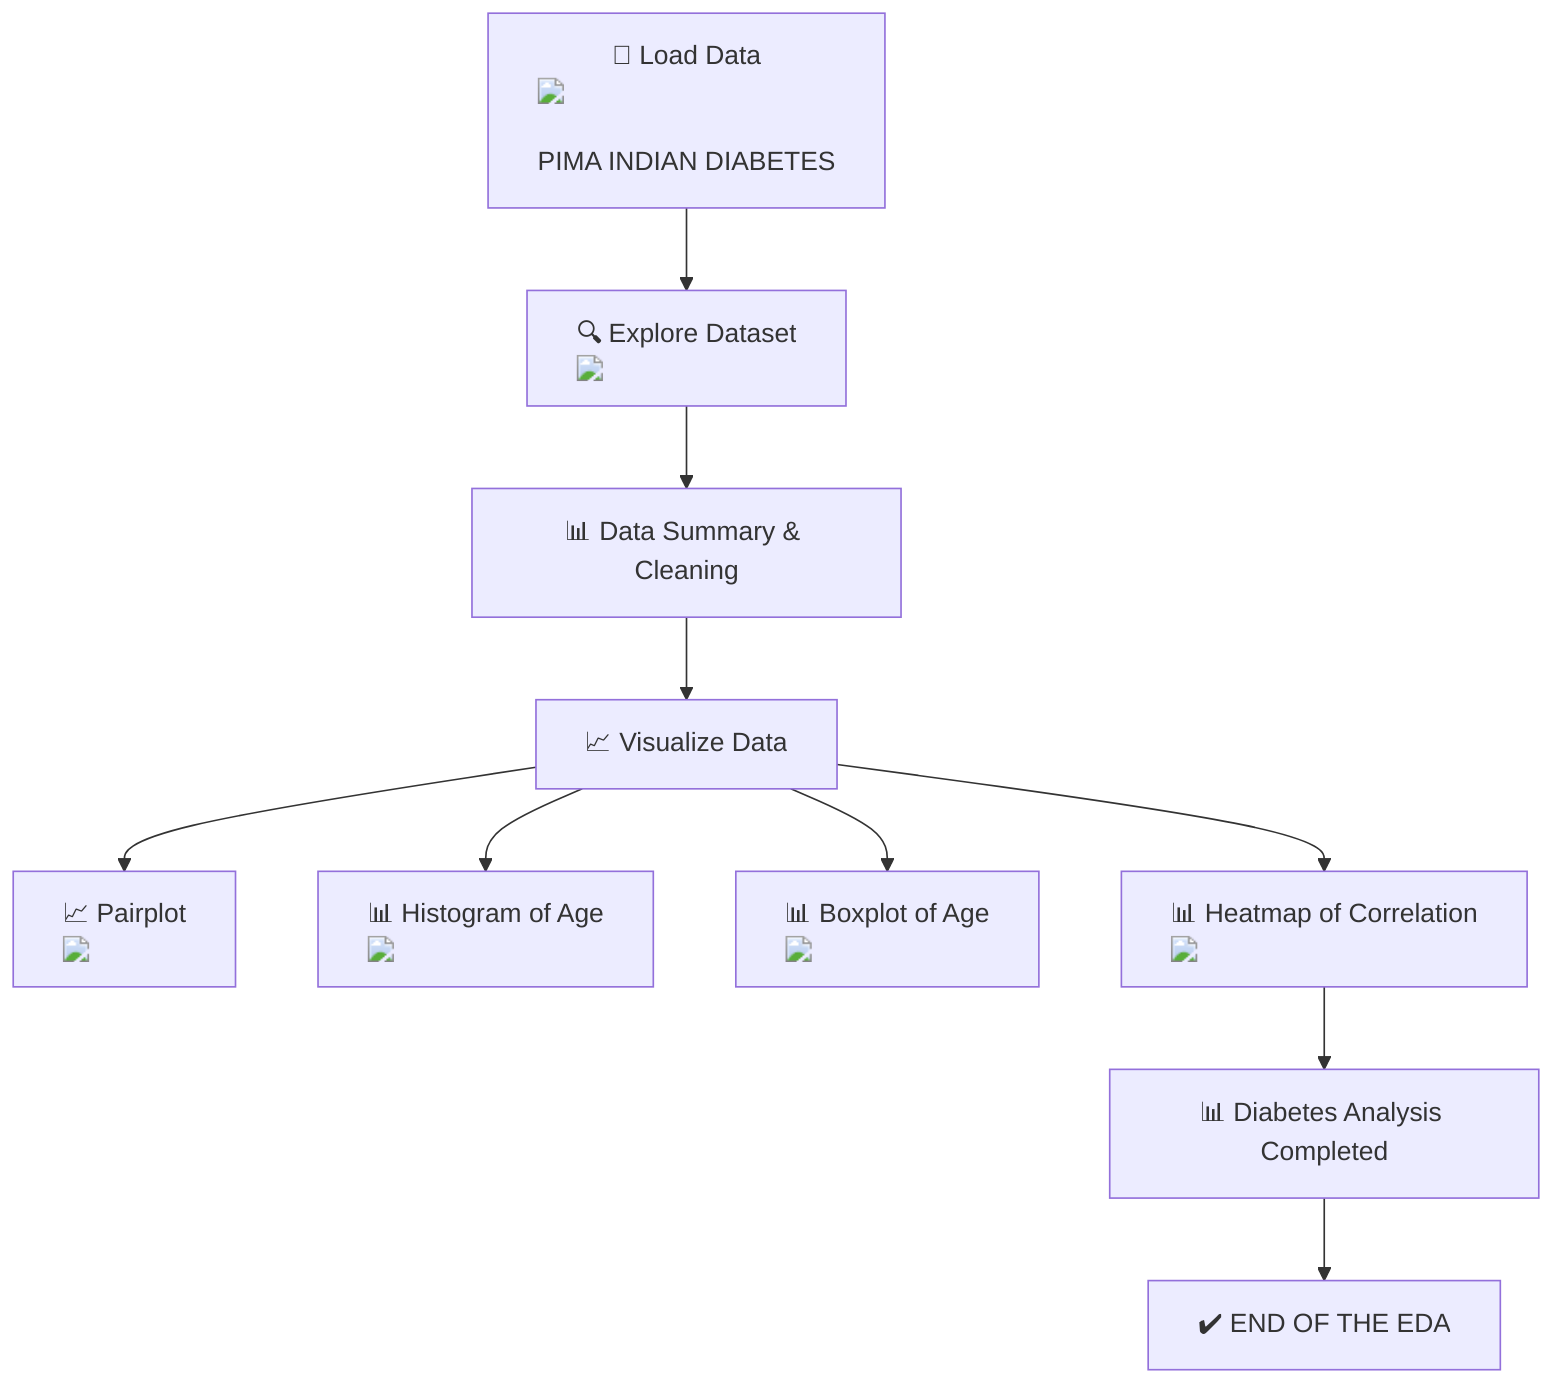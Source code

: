 flowchart TD
    A["📁 Load Data <img src='file.svg' /> <br/> PIMA INDIAN DIABETES"] --> B["🔍 Explore Dataset <img src='table.svg' />"]
    B --> C["📊 Data Summary & Cleaning"]
    C --> D["📈 Visualize Data"]
    D --> E["📈 Pairplot <img src='scatter_plot_template.svg' />"]
    D --> F["📊 Histogram of Age <img src='hist_template.svg' />"]
    D --> G["📊 Boxplot of Age <img src='boxplot_template.svg' />"]
    D --> H["📊 Heatmap of Correlation <img src='heatmap_template.svg' />"]
    H --> I["📊 Diabetes Analysis Completed"]
    I --> J["✔️ END OF THE EDA"]